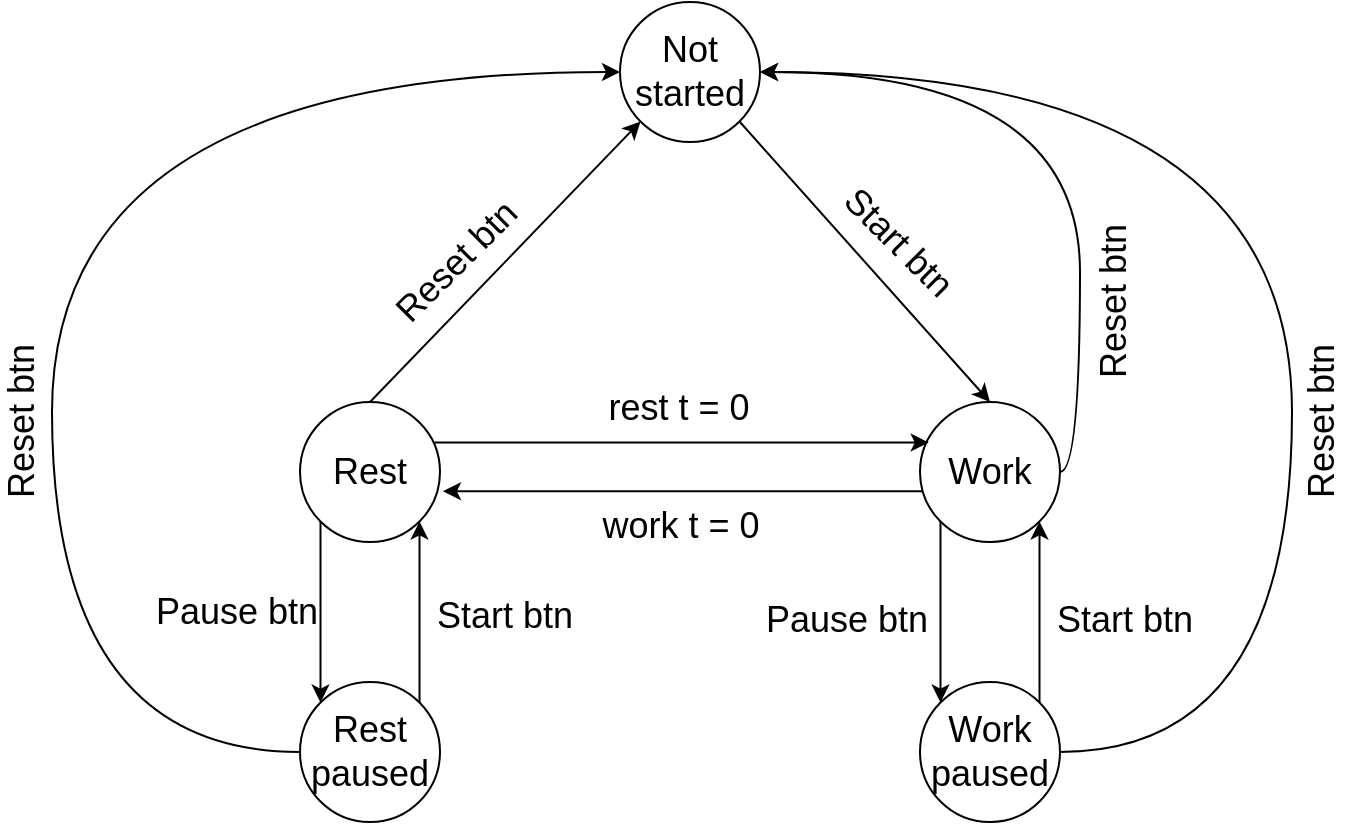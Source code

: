 <mxfile>
    <diagram id="uFIUNj1OCSysVEDai5vN" name="Page-1">
        <mxGraphModel dx="800" dy="504" grid="1" gridSize="10" guides="1" tooltips="1" connect="1" arrows="1" fold="1" page="1" pageScale="1" pageWidth="827" pageHeight="1169" background="none" math="0" shadow="0">
            <root>
                <mxCell id="0"/>
                <mxCell id="1" parent="0"/>
                <mxCell id="6" style="edgeStyle=none;html=1;exitX=1;exitY=1;exitDx=0;exitDy=0;entryX=0.5;entryY=0;entryDx=0;entryDy=0;" parent="1" source="2" target="3" edge="1">
                    <mxGeometry relative="1" as="geometry"/>
                </mxCell>
                <mxCell id="2" value="&lt;font style=&quot;font-size: 18px&quot;&gt;Not started&lt;/font&gt;" style="ellipse;whiteSpace=wrap;html=1;aspect=fixed;" parent="1" vertex="1">
                    <mxGeometry x="384" y="80" width="70" height="70" as="geometry"/>
                </mxCell>
                <mxCell id="7" style="edgeStyle=none;html=1;exitX=0.021;exitY=0.637;exitDx=0;exitDy=0;exitPerimeter=0;entryX=1.021;entryY=0.637;entryDx=0;entryDy=0;entryPerimeter=0;" parent="1" source="3" target="4" edge="1">
                    <mxGeometry relative="1" as="geometry">
                        <mxPoint x="534.0" y="335" as="sourcePoint"/>
                        <mxPoint x="300" y="329" as="targetPoint"/>
                    </mxGeometry>
                </mxCell>
                <mxCell id="39" style="edgeStyle=orthogonalEdgeStyle;curved=1;html=1;exitX=1;exitY=0.5;exitDx=0;exitDy=0;entryX=1;entryY=0.5;entryDx=0;entryDy=0;" parent="1" source="3" target="2" edge="1">
                    <mxGeometry relative="1" as="geometry"/>
                </mxCell>
                <mxCell id="3" value="&lt;span style=&quot;font-size: 18px&quot;&gt;Work&lt;/span&gt;" style="ellipse;whiteSpace=wrap;html=1;aspect=fixed;" parent="1" vertex="1">
                    <mxGeometry x="534" y="280" width="70" height="70" as="geometry"/>
                </mxCell>
                <mxCell id="8" style="edgeStyle=none;html=1;entryX=0.062;entryY=0.29;entryDx=0;entryDy=0;entryPerimeter=0;exitX=0.96;exitY=0.29;exitDx=0;exitDy=0;exitPerimeter=0;" parent="1" source="4" target="3" edge="1">
                    <mxGeometry relative="1" as="geometry">
                        <mxPoint x="300" y="300" as="sourcePoint"/>
                    </mxGeometry>
                </mxCell>
                <mxCell id="19" style="edgeStyle=none;html=1;entryX=0;entryY=0;entryDx=0;entryDy=0;exitX=0;exitY=1;exitDx=0;exitDy=0;" parent="1" source="4" target="33" edge="1">
                    <mxGeometry relative="1" as="geometry">
                        <mxPoint x="220" y="350" as="sourcePoint"/>
                        <mxPoint x="384" y="235" as="targetPoint"/>
                    </mxGeometry>
                </mxCell>
                <mxCell id="47" style="edgeStyle=none;html=1;exitX=0.5;exitY=0;exitDx=0;exitDy=0;entryX=0;entryY=1;entryDx=0;entryDy=0;" edge="1" parent="1" source="4" target="2">
                    <mxGeometry relative="1" as="geometry"/>
                </mxCell>
                <mxCell id="4" value="&lt;span style=&quot;font-size: 18px&quot;&gt;Rest&lt;/span&gt;" style="ellipse;whiteSpace=wrap;html=1;aspect=fixed;" parent="1" vertex="1">
                    <mxGeometry x="224" y="280" width="70" height="70" as="geometry"/>
                </mxCell>
                <mxCell id="20" style="edgeStyle=none;html=1;exitX=1;exitY=0;exitDx=0;exitDy=0;entryX=1;entryY=1;entryDx=0;entryDy=0;" parent="1" source="33" target="4" edge="1">
                    <mxGeometry relative="1" as="geometry">
                        <mxPoint x="394.251" y="259.749" as="sourcePoint"/>
                    </mxGeometry>
                </mxCell>
                <mxCell id="21" value="&lt;font style=&quot;font-size: 18px&quot;&gt;work t = 0&lt;/font&gt;" style="text;html=1;resizable=0;autosize=1;align=center;verticalAlign=middle;points=[];fillColor=none;strokeColor=none;rounded=0;" parent="1" vertex="1">
                    <mxGeometry x="368.5" y="332" width="90" height="20" as="geometry"/>
                </mxCell>
                <mxCell id="22" value="&lt;font style=&quot;font-size: 18px&quot;&gt;Start btn&lt;/font&gt;" style="text;html=1;resizable=0;autosize=1;align=center;verticalAlign=middle;points=[];fillColor=none;strokeColor=none;rounded=0;rotation=45;" parent="1" vertex="1">
                    <mxGeometry x="483" y="190" width="80" height="20" as="geometry"/>
                </mxCell>
                <mxCell id="27" value="&lt;font style=&quot;font-size: 18px&quot;&gt;Start btn&lt;/font&gt;" style="text;html=1;resizable=0;autosize=1;align=center;verticalAlign=middle;points=[];fillColor=none;strokeColor=none;rounded=0;rotation=0;" parent="1" vertex="1">
                    <mxGeometry x="286" y="377" width="80" height="20" as="geometry"/>
                </mxCell>
                <mxCell id="28" value="&lt;font style=&quot;font-size: 18px&quot;&gt;Pause btn&lt;/font&gt;" style="text;html=1;resizable=0;autosize=1;align=center;verticalAlign=middle;points=[];fillColor=none;strokeColor=none;rounded=0;rotation=0;" parent="1" vertex="1">
                    <mxGeometry x="142" y="375" width="100" height="20" as="geometry"/>
                </mxCell>
                <mxCell id="30" value="&lt;font style=&quot;font-size: 18px&quot;&gt;rest t = 0&lt;/font&gt;" style="text;html=1;resizable=0;autosize=1;align=center;verticalAlign=middle;points=[];fillColor=none;strokeColor=none;rounded=0;rotation=0;" parent="1" vertex="1">
                    <mxGeometry x="368" y="273" width="90" height="20" as="geometry"/>
                </mxCell>
                <mxCell id="40" style="edgeStyle=orthogonalEdgeStyle;curved=1;html=1;exitX=1;exitY=0.5;exitDx=0;exitDy=0;entryX=1;entryY=0.5;entryDx=0;entryDy=0;" parent="1" source="32" target="2" edge="1">
                    <mxGeometry relative="1" as="geometry">
                        <mxPoint x="700" y="560" as="targetPoint"/>
                        <Array as="points">
                            <mxPoint x="720" y="455"/>
                            <mxPoint x="720" y="115"/>
                        </Array>
                    </mxGeometry>
                </mxCell>
                <mxCell id="32" value="&lt;span style=&quot;font-size: 18px&quot;&gt;Work paused&lt;/span&gt;" style="ellipse;whiteSpace=wrap;html=1;aspect=fixed;" parent="1" vertex="1">
                    <mxGeometry x="534" y="420" width="70" height="70" as="geometry"/>
                </mxCell>
                <mxCell id="41" style="edgeStyle=orthogonalEdgeStyle;curved=1;html=1;exitX=0;exitY=0.5;exitDx=0;exitDy=0;entryX=0;entryY=0.5;entryDx=0;entryDy=0;" parent="1" source="33" target="2" edge="1">
                    <mxGeometry relative="1" as="geometry">
                        <Array as="points">
                            <mxPoint x="100" y="455"/>
                            <mxPoint x="100" y="115"/>
                        </Array>
                    </mxGeometry>
                </mxCell>
                <mxCell id="33" value="&lt;span style=&quot;font-size: 18px&quot;&gt;Rest paused&lt;/span&gt;" style="ellipse;whiteSpace=wrap;html=1;aspect=fixed;" parent="1" vertex="1">
                    <mxGeometry x="224" y="420" width="70" height="70" as="geometry"/>
                </mxCell>
                <mxCell id="34" style="edgeStyle=none;html=1;exitX=0;exitY=1;exitDx=0;exitDy=0;entryX=0;entryY=0;entryDx=0;entryDy=0;" parent="1" source="3" target="32" edge="1">
                    <mxGeometry relative="1" as="geometry">
                        <mxPoint x="542.251" y="341.749" as="sourcePoint"/>
                        <mxPoint x="542" y="432" as="targetPoint"/>
                    </mxGeometry>
                </mxCell>
                <mxCell id="35" style="edgeStyle=none;html=1;entryX=1;entryY=1;entryDx=0;entryDy=0;exitX=1;exitY=0;exitDx=0;exitDy=0;" parent="1" source="32" target="3" edge="1">
                    <mxGeometry relative="1" as="geometry">
                        <mxPoint x="594" y="430" as="sourcePoint"/>
                        <mxPoint x="591.749" y="341.749" as="targetPoint"/>
                    </mxGeometry>
                </mxCell>
                <mxCell id="36" value="&lt;font style=&quot;font-size: 18px&quot;&gt;Start btn&lt;/font&gt;" style="text;html=1;resizable=0;autosize=1;align=center;verticalAlign=middle;points=[];fillColor=none;strokeColor=none;rounded=0;rotation=0;" parent="1" vertex="1">
                    <mxGeometry x="596" y="379" width="80" height="20" as="geometry"/>
                </mxCell>
                <mxCell id="37" value="&lt;font style=&quot;font-size: 18px&quot;&gt;Pause btn&lt;/font&gt;" style="text;html=1;resizable=0;autosize=1;align=center;verticalAlign=middle;points=[];fillColor=none;strokeColor=none;rounded=0;rotation=0;" parent="1" vertex="1">
                    <mxGeometry x="447" y="379" width="100" height="20" as="geometry"/>
                </mxCell>
                <mxCell id="43" value="&lt;font style=&quot;font-size: 18px&quot;&gt;Reset btn&lt;/font&gt;" style="text;html=1;resizable=0;autosize=1;align=center;verticalAlign=middle;points=[];fillColor=none;strokeColor=none;rounded=0;rotation=-45;" parent="1" vertex="1">
                    <mxGeometry x="257" y="200" width="90" height="20" as="geometry"/>
                </mxCell>
                <mxCell id="44" value="&lt;font style=&quot;font-size: 18px&quot;&gt;Reset btn&lt;/font&gt;" style="text;html=1;resizable=0;autosize=1;align=center;verticalAlign=middle;points=[];fillColor=none;strokeColor=none;rounded=0;rotation=-90;" parent="1" vertex="1">
                    <mxGeometry x="40" y="280" width="90" height="20" as="geometry"/>
                </mxCell>
                <mxCell id="45" value="&lt;font style=&quot;font-size: 18px&quot;&gt;Reset btn&lt;/font&gt;" style="text;html=1;resizable=0;autosize=1;align=center;verticalAlign=middle;points=[];fillColor=none;strokeColor=none;rounded=0;rotation=-90;" parent="1" vertex="1">
                    <mxGeometry x="586" y="220" width="90" height="20" as="geometry"/>
                </mxCell>
                <mxCell id="46" value="&lt;font style=&quot;font-size: 18px&quot;&gt;Reset btn&lt;/font&gt;" style="text;html=1;resizable=0;autosize=1;align=center;verticalAlign=middle;points=[];fillColor=none;strokeColor=none;rounded=0;rotation=-90;" parent="1" vertex="1">
                    <mxGeometry x="690" y="280" width="90" height="20" as="geometry"/>
                </mxCell>
            </root>
        </mxGraphModel>
    </diagram>
</mxfile>